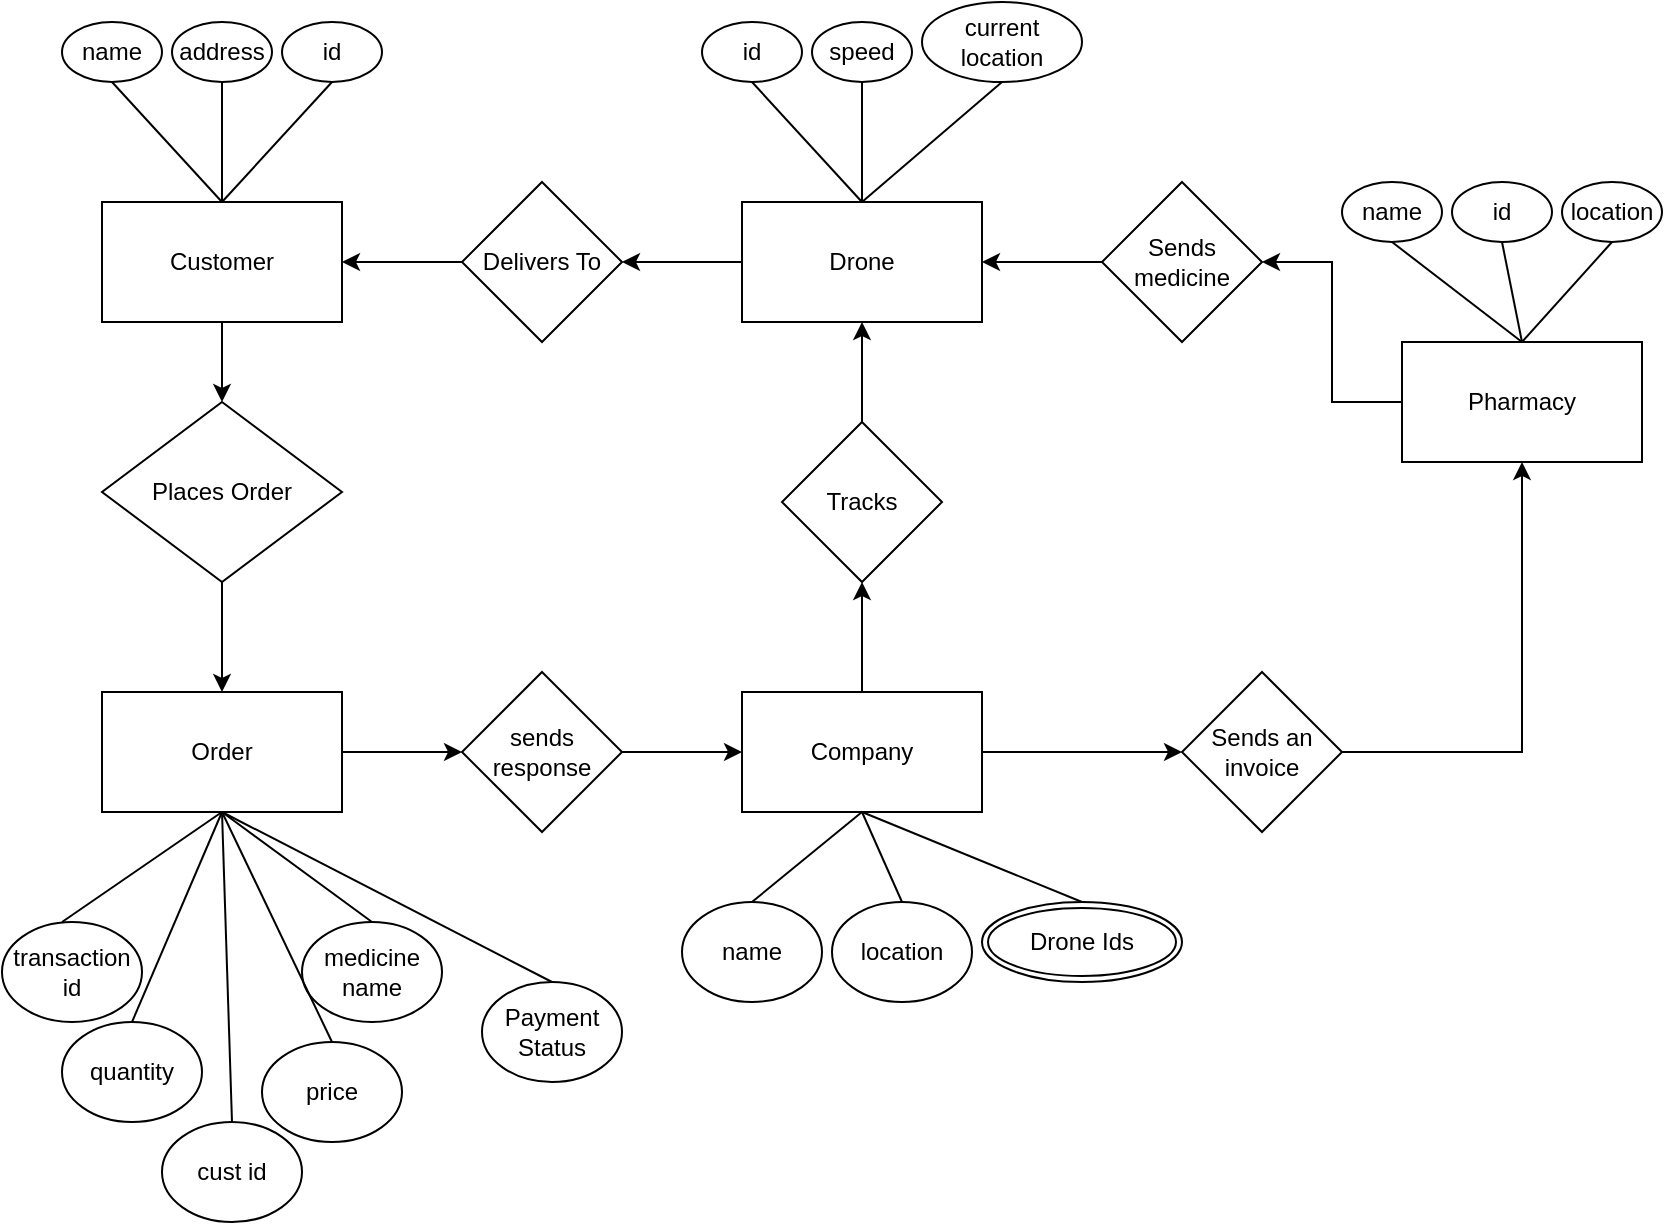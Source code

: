 <mxfile version="23.0.2" type="device">
  <diagram name="Page-1" id="7e2SZxitVWboDw_28Qmb">
    <mxGraphModel dx="1195" dy="643" grid="1" gridSize="10" guides="1" tooltips="1" connect="1" arrows="1" fold="1" page="1" pageScale="1" pageWidth="850" pageHeight="1100" math="0" shadow="0">
      <root>
        <mxCell id="0" />
        <mxCell id="1" parent="0" />
        <mxCell id="E4ogCpELwX2KSt2dfCRv-10" value="" style="edgeStyle=orthogonalEdgeStyle;rounded=0;orthogonalLoop=1;jettySize=auto;html=1;" edge="1" parent="1" source="E4ogCpELwX2KSt2dfCRv-2" target="E4ogCpELwX2KSt2dfCRv-9">
          <mxGeometry relative="1" as="geometry" />
        </mxCell>
        <mxCell id="E4ogCpELwX2KSt2dfCRv-2" value="Customer" style="rounded=0;whiteSpace=wrap;html=1;" vertex="1" parent="1">
          <mxGeometry x="60" y="220" width="120" height="60" as="geometry" />
        </mxCell>
        <mxCell id="E4ogCpELwX2KSt2dfCRv-14" value="" style="edgeStyle=orthogonalEdgeStyle;rounded=0;orthogonalLoop=1;jettySize=auto;html=1;" edge="1" parent="1" source="E4ogCpELwX2KSt2dfCRv-3" target="E4ogCpELwX2KSt2dfCRv-13">
          <mxGeometry relative="1" as="geometry" />
        </mxCell>
        <mxCell id="E4ogCpELwX2KSt2dfCRv-24" value="" style="edgeStyle=orthogonalEdgeStyle;rounded=0;orthogonalLoop=1;jettySize=auto;html=1;" edge="1" parent="1" source="E4ogCpELwX2KSt2dfCRv-3" target="E4ogCpELwX2KSt2dfCRv-23">
          <mxGeometry relative="1" as="geometry" />
        </mxCell>
        <mxCell id="E4ogCpELwX2KSt2dfCRv-3" value="Company" style="rounded=0;whiteSpace=wrap;html=1;" vertex="1" parent="1">
          <mxGeometry x="380" y="465" width="120" height="60" as="geometry" />
        </mxCell>
        <mxCell id="E4ogCpELwX2KSt2dfCRv-17" value="" style="edgeStyle=orthogonalEdgeStyle;rounded=0;orthogonalLoop=1;jettySize=auto;html=1;" edge="1" parent="1" source="E4ogCpELwX2KSt2dfCRv-4" target="E4ogCpELwX2KSt2dfCRv-16">
          <mxGeometry relative="1" as="geometry" />
        </mxCell>
        <mxCell id="E4ogCpELwX2KSt2dfCRv-4" value="Pharmacy" style="rounded=0;whiteSpace=wrap;html=1;" vertex="1" parent="1">
          <mxGeometry x="710" y="290" width="120" height="60" as="geometry" />
        </mxCell>
        <mxCell id="E4ogCpELwX2KSt2dfCRv-20" value="" style="edgeStyle=orthogonalEdgeStyle;rounded=0;orthogonalLoop=1;jettySize=auto;html=1;" edge="1" parent="1" source="E4ogCpELwX2KSt2dfCRv-5" target="E4ogCpELwX2KSt2dfCRv-19">
          <mxGeometry relative="1" as="geometry" />
        </mxCell>
        <mxCell id="E4ogCpELwX2KSt2dfCRv-5" value="Drone" style="rounded=0;whiteSpace=wrap;html=1;" vertex="1" parent="1">
          <mxGeometry x="380" y="220" width="120" height="60" as="geometry" />
        </mxCell>
        <mxCell id="E4ogCpELwX2KSt2dfCRv-12" style="edgeStyle=orthogonalEdgeStyle;rounded=0;orthogonalLoop=1;jettySize=auto;html=1;entryX=0;entryY=0.5;entryDx=0;entryDy=0;exitX=1;exitY=0.5;exitDx=0;exitDy=0;" edge="1" parent="1" source="E4ogCpELwX2KSt2dfCRv-47" target="E4ogCpELwX2KSt2dfCRv-3">
          <mxGeometry relative="1" as="geometry">
            <mxPoint x="300" y="495" as="sourcePoint" />
          </mxGeometry>
        </mxCell>
        <mxCell id="E4ogCpELwX2KSt2dfCRv-46" value="" style="edgeStyle=orthogonalEdgeStyle;rounded=0;orthogonalLoop=1;jettySize=auto;html=1;" edge="1" parent="1" source="E4ogCpELwX2KSt2dfCRv-9" target="E4ogCpELwX2KSt2dfCRv-45">
          <mxGeometry relative="1" as="geometry" />
        </mxCell>
        <mxCell id="E4ogCpELwX2KSt2dfCRv-9" value="Places Order" style="rhombus;whiteSpace=wrap;html=1;rounded=0;" vertex="1" parent="1">
          <mxGeometry x="60" y="320" width="120" height="90" as="geometry" />
        </mxCell>
        <mxCell id="E4ogCpELwX2KSt2dfCRv-15" style="edgeStyle=orthogonalEdgeStyle;rounded=0;orthogonalLoop=1;jettySize=auto;html=1;" edge="1" parent="1" source="E4ogCpELwX2KSt2dfCRv-13" target="E4ogCpELwX2KSt2dfCRv-4">
          <mxGeometry relative="1" as="geometry" />
        </mxCell>
        <mxCell id="E4ogCpELwX2KSt2dfCRv-13" value="Sends an invoice" style="rhombus;whiteSpace=wrap;html=1;rounded=0;" vertex="1" parent="1">
          <mxGeometry x="600" y="455" width="80" height="80" as="geometry" />
        </mxCell>
        <mxCell id="E4ogCpELwX2KSt2dfCRv-18" style="edgeStyle=orthogonalEdgeStyle;rounded=0;orthogonalLoop=1;jettySize=auto;html=1;entryX=1;entryY=0.5;entryDx=0;entryDy=0;" edge="1" parent="1" source="E4ogCpELwX2KSt2dfCRv-16" target="E4ogCpELwX2KSt2dfCRv-5">
          <mxGeometry relative="1" as="geometry" />
        </mxCell>
        <mxCell id="E4ogCpELwX2KSt2dfCRv-16" value="Sends medicine" style="rhombus;whiteSpace=wrap;html=1;rounded=0;" vertex="1" parent="1">
          <mxGeometry x="560" y="210" width="80" height="80" as="geometry" />
        </mxCell>
        <mxCell id="E4ogCpELwX2KSt2dfCRv-21" style="edgeStyle=orthogonalEdgeStyle;rounded=0;orthogonalLoop=1;jettySize=auto;html=1;" edge="1" parent="1" source="E4ogCpELwX2KSt2dfCRv-19" target="E4ogCpELwX2KSt2dfCRv-2">
          <mxGeometry relative="1" as="geometry" />
        </mxCell>
        <mxCell id="E4ogCpELwX2KSt2dfCRv-19" value="Delivers To" style="rhombus;whiteSpace=wrap;html=1;rounded=0;" vertex="1" parent="1">
          <mxGeometry x="240" y="210" width="80" height="80" as="geometry" />
        </mxCell>
        <mxCell id="E4ogCpELwX2KSt2dfCRv-25" style="edgeStyle=orthogonalEdgeStyle;rounded=0;orthogonalLoop=1;jettySize=auto;html=1;entryX=0.5;entryY=1;entryDx=0;entryDy=0;" edge="1" parent="1" source="E4ogCpELwX2KSt2dfCRv-23" target="E4ogCpELwX2KSt2dfCRv-5">
          <mxGeometry relative="1" as="geometry" />
        </mxCell>
        <mxCell id="E4ogCpELwX2KSt2dfCRv-23" value="Tracks" style="rhombus;whiteSpace=wrap;html=1;rounded=0;" vertex="1" parent="1">
          <mxGeometry x="400" y="330" width="80" height="80" as="geometry" />
        </mxCell>
        <mxCell id="E4ogCpELwX2KSt2dfCRv-26" value="name" style="ellipse;whiteSpace=wrap;html=1;rounded=0;" vertex="1" parent="1">
          <mxGeometry x="40" y="130" width="50" height="30" as="geometry" />
        </mxCell>
        <mxCell id="E4ogCpELwX2KSt2dfCRv-29" value="address" style="ellipse;whiteSpace=wrap;html=1;rounded=0;" vertex="1" parent="1">
          <mxGeometry x="95" y="130" width="50" height="30" as="geometry" />
        </mxCell>
        <mxCell id="E4ogCpELwX2KSt2dfCRv-30" value="id" style="ellipse;whiteSpace=wrap;html=1;rounded=0;" vertex="1" parent="1">
          <mxGeometry x="150" y="130" width="50" height="30" as="geometry" />
        </mxCell>
        <mxCell id="E4ogCpELwX2KSt2dfCRv-33" value="name" style="ellipse;whiteSpace=wrap;html=1;rounded=0;" vertex="1" parent="1">
          <mxGeometry x="680" y="210" width="50" height="30" as="geometry" />
        </mxCell>
        <mxCell id="E4ogCpELwX2KSt2dfCRv-34" value="id" style="ellipse;whiteSpace=wrap;html=1;rounded=0;" vertex="1" parent="1">
          <mxGeometry x="735" y="210" width="50" height="30" as="geometry" />
        </mxCell>
        <mxCell id="E4ogCpELwX2KSt2dfCRv-35" value="location" style="ellipse;whiteSpace=wrap;html=1;rounded=0;" vertex="1" parent="1">
          <mxGeometry x="790" y="210" width="50" height="30" as="geometry" />
        </mxCell>
        <mxCell id="E4ogCpELwX2KSt2dfCRv-44" value="id" style="ellipse;whiteSpace=wrap;html=1;rounded=0;" vertex="1" parent="1">
          <mxGeometry x="360" y="130" width="50" height="30" as="geometry" />
        </mxCell>
        <mxCell id="E4ogCpELwX2KSt2dfCRv-48" value="" style="edgeStyle=orthogonalEdgeStyle;rounded=0;orthogonalLoop=1;jettySize=auto;html=1;" edge="1" parent="1" source="E4ogCpELwX2KSt2dfCRv-45" target="E4ogCpELwX2KSt2dfCRv-47">
          <mxGeometry relative="1" as="geometry" />
        </mxCell>
        <mxCell id="E4ogCpELwX2KSt2dfCRv-45" value="Order" style="whiteSpace=wrap;html=1;rounded=0;" vertex="1" parent="1">
          <mxGeometry x="60" y="465" width="120" height="60" as="geometry" />
        </mxCell>
        <mxCell id="E4ogCpELwX2KSt2dfCRv-47" value="sends response" style="rhombus;whiteSpace=wrap;html=1;rounded=0;" vertex="1" parent="1">
          <mxGeometry x="240" y="455" width="80" height="80" as="geometry" />
        </mxCell>
        <mxCell id="E4ogCpELwX2KSt2dfCRv-49" value="speed" style="ellipse;whiteSpace=wrap;html=1;rounded=0;" vertex="1" parent="1">
          <mxGeometry x="415" y="130" width="50" height="30" as="geometry" />
        </mxCell>
        <mxCell id="E4ogCpELwX2KSt2dfCRv-50" value="current location" style="ellipse;whiteSpace=wrap;html=1;rounded=0;" vertex="1" parent="1">
          <mxGeometry x="470" y="120" width="80" height="40" as="geometry" />
        </mxCell>
        <mxCell id="E4ogCpELwX2KSt2dfCRv-62" value="transaction id" style="ellipse;whiteSpace=wrap;html=1;rounded=0;" vertex="1" parent="1">
          <mxGeometry x="10" y="580" width="70" height="50" as="geometry" />
        </mxCell>
        <mxCell id="E4ogCpELwX2KSt2dfCRv-63" value="cust id" style="ellipse;whiteSpace=wrap;html=1;rounded=0;" vertex="1" parent="1">
          <mxGeometry x="90" y="680" width="70" height="50" as="geometry" />
        </mxCell>
        <mxCell id="E4ogCpELwX2KSt2dfCRv-64" value="medicine name" style="ellipse;whiteSpace=wrap;html=1;rounded=0;" vertex="1" parent="1">
          <mxGeometry x="160" y="580" width="70" height="50" as="geometry" />
        </mxCell>
        <mxCell id="E4ogCpELwX2KSt2dfCRv-65" value="quantity" style="ellipse;whiteSpace=wrap;html=1;rounded=0;" vertex="1" parent="1">
          <mxGeometry x="40" y="630" width="70" height="50" as="geometry" />
        </mxCell>
        <mxCell id="E4ogCpELwX2KSt2dfCRv-66" value="price" style="ellipse;whiteSpace=wrap;html=1;rounded=0;" vertex="1" parent="1">
          <mxGeometry x="140" y="640" width="70" height="50" as="geometry" />
        </mxCell>
        <mxCell id="E4ogCpELwX2KSt2dfCRv-85" value="Payment Status" style="ellipse;whiteSpace=wrap;html=1;rounded=0;" vertex="1" parent="1">
          <mxGeometry x="250" y="610" width="70" height="50" as="geometry" />
        </mxCell>
        <mxCell id="E4ogCpELwX2KSt2dfCRv-87" value="name" style="ellipse;whiteSpace=wrap;html=1;rounded=0;" vertex="1" parent="1">
          <mxGeometry x="350" y="570" width="70" height="50" as="geometry" />
        </mxCell>
        <mxCell id="E4ogCpELwX2KSt2dfCRv-88" value="location" style="ellipse;whiteSpace=wrap;html=1;rounded=0;" vertex="1" parent="1">
          <mxGeometry x="425" y="570" width="70" height="50" as="geometry" />
        </mxCell>
        <mxCell id="E4ogCpELwX2KSt2dfCRv-92" value="Drone Ids" style="ellipse;shape=doubleEllipse;margin=3;whiteSpace=wrap;html=1;align=center;" vertex="1" parent="1">
          <mxGeometry x="500" y="570" width="100" height="40" as="geometry" />
        </mxCell>
        <mxCell id="E4ogCpELwX2KSt2dfCRv-96" value="" style="endArrow=none;html=1;rounded=0;exitX=0.5;exitY=0;exitDx=0;exitDy=0;entryX=0.5;entryY=1;entryDx=0;entryDy=0;" edge="1" parent="1" source="E4ogCpELwX2KSt2dfCRv-2" target="E4ogCpELwX2KSt2dfCRv-30">
          <mxGeometry width="50" height="50" relative="1" as="geometry">
            <mxPoint x="350" y="430" as="sourcePoint" />
            <mxPoint x="400" y="380" as="targetPoint" />
          </mxGeometry>
        </mxCell>
        <mxCell id="E4ogCpELwX2KSt2dfCRv-97" value="" style="endArrow=none;html=1;rounded=0;exitX=0.5;exitY=0;exitDx=0;exitDy=0;entryX=0.5;entryY=1;entryDx=0;entryDy=0;" edge="1" parent="1" source="E4ogCpELwX2KSt2dfCRv-2" target="E4ogCpELwX2KSt2dfCRv-26">
          <mxGeometry width="50" height="50" relative="1" as="geometry">
            <mxPoint x="130" y="230" as="sourcePoint" />
            <mxPoint x="185" y="170" as="targetPoint" />
          </mxGeometry>
        </mxCell>
        <mxCell id="E4ogCpELwX2KSt2dfCRv-98" value="" style="endArrow=none;html=1;rounded=0;exitX=0.5;exitY=0;exitDx=0;exitDy=0;entryX=0.5;entryY=1;entryDx=0;entryDy=0;" edge="1" parent="1" source="E4ogCpELwX2KSt2dfCRv-2" target="E4ogCpELwX2KSt2dfCRv-29">
          <mxGeometry width="50" height="50" relative="1" as="geometry">
            <mxPoint x="140" y="240" as="sourcePoint" />
            <mxPoint x="195" y="180" as="targetPoint" />
          </mxGeometry>
        </mxCell>
        <mxCell id="E4ogCpELwX2KSt2dfCRv-99" value="" style="endArrow=none;html=1;rounded=0;entryX=0.5;entryY=1;entryDx=0;entryDy=0;" edge="1" parent="1" target="E4ogCpELwX2KSt2dfCRv-50">
          <mxGeometry width="50" height="50" relative="1" as="geometry">
            <mxPoint x="440" y="220" as="sourcePoint" />
            <mxPoint x="344" y="170" as="targetPoint" />
          </mxGeometry>
        </mxCell>
        <mxCell id="E4ogCpELwX2KSt2dfCRv-100" value="" style="endArrow=none;html=1;rounded=0;entryX=0.5;entryY=1;entryDx=0;entryDy=0;" edge="1" parent="1" target="E4ogCpELwX2KSt2dfCRv-44">
          <mxGeometry width="50" height="50" relative="1" as="geometry">
            <mxPoint x="440" y="220" as="sourcePoint" />
            <mxPoint x="234" y="170" as="targetPoint" />
          </mxGeometry>
        </mxCell>
        <mxCell id="E4ogCpELwX2KSt2dfCRv-101" value="" style="endArrow=none;html=1;rounded=0;entryX=0.5;entryY=1;entryDx=0;entryDy=0;exitX=0.5;exitY=0;exitDx=0;exitDy=0;" edge="1" parent="1" source="E4ogCpELwX2KSt2dfCRv-5" target="E4ogCpELwX2KSt2dfCRv-49">
          <mxGeometry width="50" height="50" relative="1" as="geometry">
            <mxPoint x="289" y="230" as="sourcePoint" />
            <mxPoint x="289" y="170" as="targetPoint" />
          </mxGeometry>
        </mxCell>
        <mxCell id="E4ogCpELwX2KSt2dfCRv-102" value="" style="endArrow=none;html=1;rounded=0;exitX=0.5;exitY=0;exitDx=0;exitDy=0;entryX=0.5;entryY=1;entryDx=0;entryDy=0;" edge="1" parent="1" source="E4ogCpELwX2KSt2dfCRv-4" target="E4ogCpELwX2KSt2dfCRv-35">
          <mxGeometry width="50" height="50" relative="1" as="geometry">
            <mxPoint x="770" y="290" as="sourcePoint" />
            <mxPoint x="820" y="270" as="targetPoint" />
          </mxGeometry>
        </mxCell>
        <mxCell id="E4ogCpELwX2KSt2dfCRv-103" value="" style="endArrow=none;html=1;rounded=0;exitX=0.5;exitY=0;exitDx=0;exitDy=0;entryX=0.5;entryY=1;entryDx=0;entryDy=0;" edge="1" parent="1" source="E4ogCpELwX2KSt2dfCRv-4" target="E4ogCpELwX2KSt2dfCRv-34">
          <mxGeometry width="50" height="50" relative="1" as="geometry">
            <mxPoint x="780" y="300" as="sourcePoint" />
            <mxPoint x="825" y="250" as="targetPoint" />
          </mxGeometry>
        </mxCell>
        <mxCell id="E4ogCpELwX2KSt2dfCRv-104" value="" style="endArrow=none;html=1;rounded=0;exitX=0.5;exitY=0;exitDx=0;exitDy=0;entryX=0.5;entryY=1;entryDx=0;entryDy=0;" edge="1" parent="1" source="E4ogCpELwX2KSt2dfCRv-4" target="E4ogCpELwX2KSt2dfCRv-33">
          <mxGeometry width="50" height="50" relative="1" as="geometry">
            <mxPoint x="780" y="300" as="sourcePoint" />
            <mxPoint x="770" y="250" as="targetPoint" />
          </mxGeometry>
        </mxCell>
        <mxCell id="E4ogCpELwX2KSt2dfCRv-105" value="" style="endArrow=none;html=1;rounded=0;entryX=0.5;entryY=1;entryDx=0;entryDy=0;exitX=0.5;exitY=0;exitDx=0;exitDy=0;" edge="1" parent="1" source="E4ogCpELwX2KSt2dfCRv-87" target="E4ogCpELwX2KSt2dfCRv-3">
          <mxGeometry width="50" height="50" relative="1" as="geometry">
            <mxPoint x="410" y="590" as="sourcePoint" />
            <mxPoint x="460" y="540" as="targetPoint" />
          </mxGeometry>
        </mxCell>
        <mxCell id="E4ogCpELwX2KSt2dfCRv-106" value="" style="endArrow=none;html=1;rounded=0;exitX=0.5;exitY=0;exitDx=0;exitDy=0;entryX=0.5;entryY=1;entryDx=0;entryDy=0;" edge="1" parent="1" source="E4ogCpELwX2KSt2dfCRv-88" target="E4ogCpELwX2KSt2dfCRv-3">
          <mxGeometry width="50" height="50" relative="1" as="geometry">
            <mxPoint x="395" y="580" as="sourcePoint" />
            <mxPoint x="500" y="540" as="targetPoint" />
          </mxGeometry>
        </mxCell>
        <mxCell id="E4ogCpELwX2KSt2dfCRv-107" value="" style="endArrow=none;html=1;rounded=0;entryX=0.5;entryY=1;entryDx=0;entryDy=0;exitX=0.5;exitY=0;exitDx=0;exitDy=0;" edge="1" parent="1" source="E4ogCpELwX2KSt2dfCRv-92" target="E4ogCpELwX2KSt2dfCRv-3">
          <mxGeometry width="50" height="50" relative="1" as="geometry">
            <mxPoint x="405" y="590" as="sourcePoint" />
            <mxPoint x="460" y="545" as="targetPoint" />
          </mxGeometry>
        </mxCell>
        <mxCell id="E4ogCpELwX2KSt2dfCRv-108" value="" style="endArrow=none;html=1;rounded=0;entryX=0.5;entryY=1;entryDx=0;entryDy=0;exitX=0.429;exitY=0;exitDx=0;exitDy=0;exitPerimeter=0;" edge="1" parent="1" source="E4ogCpELwX2KSt2dfCRv-62" target="E4ogCpELwX2KSt2dfCRv-45">
          <mxGeometry width="50" height="50" relative="1" as="geometry">
            <mxPoint x="60" y="580" as="sourcePoint" />
            <mxPoint x="110" y="530" as="targetPoint" />
          </mxGeometry>
        </mxCell>
        <mxCell id="E4ogCpELwX2KSt2dfCRv-109" value="" style="endArrow=none;html=1;rounded=0;exitX=0.5;exitY=0;exitDx=0;exitDy=0;entryX=0.5;entryY=1;entryDx=0;entryDy=0;" edge="1" parent="1" source="E4ogCpELwX2KSt2dfCRv-63" target="E4ogCpELwX2KSt2dfCRv-45">
          <mxGeometry width="50" height="50" relative="1" as="geometry">
            <mxPoint x="50" y="590" as="sourcePoint" />
            <mxPoint x="120" y="530" as="targetPoint" />
          </mxGeometry>
        </mxCell>
        <mxCell id="E4ogCpELwX2KSt2dfCRv-110" value="" style="endArrow=none;html=1;rounded=0;exitX=0.5;exitY=0;exitDx=0;exitDy=0;entryX=0.5;entryY=1;entryDx=0;entryDy=0;" edge="1" parent="1" source="E4ogCpELwX2KSt2dfCRv-64" target="E4ogCpELwX2KSt2dfCRv-45">
          <mxGeometry width="50" height="50" relative="1" as="geometry">
            <mxPoint x="130" y="590" as="sourcePoint" />
            <mxPoint x="130" y="535" as="targetPoint" />
          </mxGeometry>
        </mxCell>
        <mxCell id="E4ogCpELwX2KSt2dfCRv-111" value="" style="endArrow=none;html=1;rounded=0;exitX=0.5;exitY=0;exitDx=0;exitDy=0;entryX=0.5;entryY=1;entryDx=0;entryDy=0;" edge="1" parent="1" source="E4ogCpELwX2KSt2dfCRv-85" target="E4ogCpELwX2KSt2dfCRv-45">
          <mxGeometry width="50" height="50" relative="1" as="geometry">
            <mxPoint x="140" y="600" as="sourcePoint" />
            <mxPoint x="140" y="545" as="targetPoint" />
          </mxGeometry>
        </mxCell>
        <mxCell id="E4ogCpELwX2KSt2dfCRv-112" value="" style="endArrow=none;html=1;rounded=0;exitX=0.5;exitY=0;exitDx=0;exitDy=0;entryX=0.5;entryY=1;entryDx=0;entryDy=0;" edge="1" parent="1" source="E4ogCpELwX2KSt2dfCRv-66" target="E4ogCpELwX2KSt2dfCRv-45">
          <mxGeometry width="50" height="50" relative="1" as="geometry">
            <mxPoint x="150" y="610" as="sourcePoint" />
            <mxPoint x="120" y="530" as="targetPoint" />
          </mxGeometry>
        </mxCell>
        <mxCell id="E4ogCpELwX2KSt2dfCRv-113" value="" style="endArrow=none;html=1;rounded=0;exitX=0.5;exitY=0;exitDx=0;exitDy=0;entryX=0.5;entryY=1;entryDx=0;entryDy=0;" edge="1" parent="1" source="E4ogCpELwX2KSt2dfCRv-65" target="E4ogCpELwX2KSt2dfCRv-45">
          <mxGeometry width="50" height="50" relative="1" as="geometry">
            <mxPoint x="160" y="620" as="sourcePoint" />
            <mxPoint x="160" y="565" as="targetPoint" />
          </mxGeometry>
        </mxCell>
      </root>
    </mxGraphModel>
  </diagram>
</mxfile>
